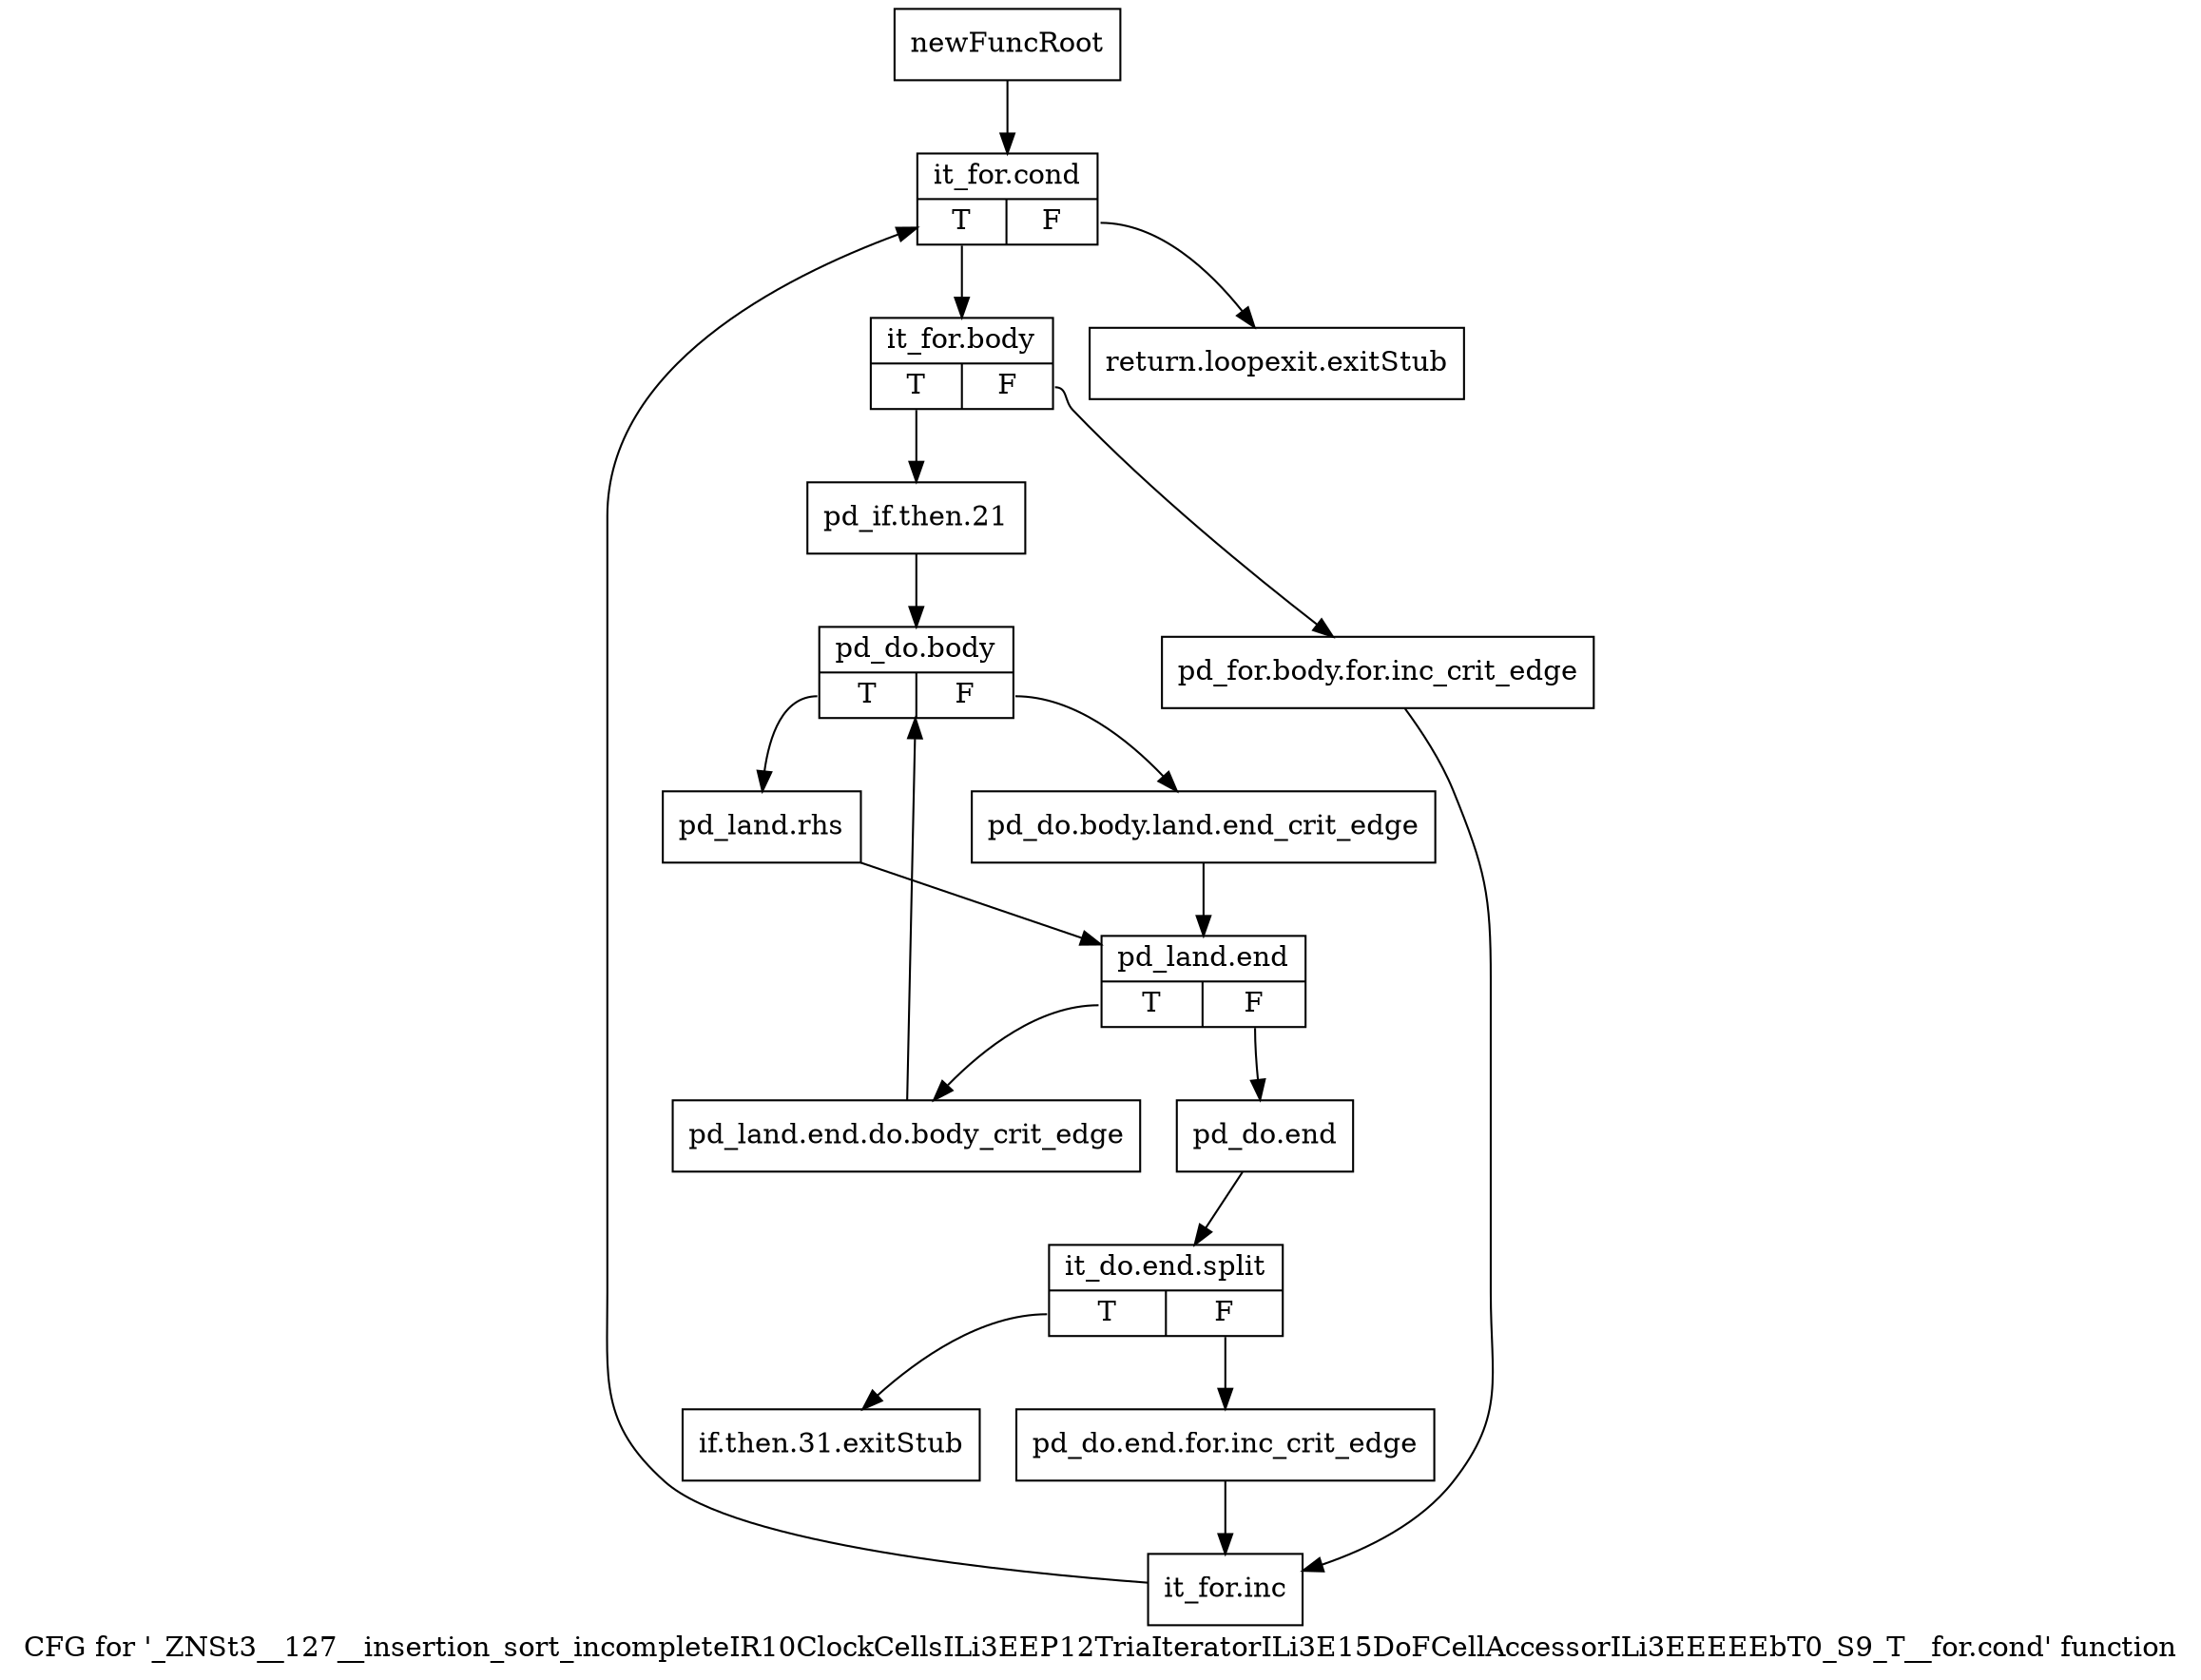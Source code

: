 digraph "CFG for '_ZNSt3__127__insertion_sort_incompleteIR10ClockCellsILi3EEP12TriaIteratorILi3E15DoFCellAccessorILi3EEEEEbT0_S9_T__for.cond' function" {
	label="CFG for '_ZNSt3__127__insertion_sort_incompleteIR10ClockCellsILi3EEP12TriaIteratorILi3E15DoFCellAccessorILi3EEEEEbT0_S9_T__for.cond' function";

	Node0x8fb0ca0 [shape=record,label="{newFuncRoot}"];
	Node0x8fb0ca0 -> Node0x8fb0d90;
	Node0x8fb0cf0 [shape=record,label="{return.loopexit.exitStub}"];
	Node0x8fb0d40 [shape=record,label="{if.then.31.exitStub}"];
	Node0x8fb0d90 [shape=record,label="{it_for.cond|{<s0>T|<s1>F}}"];
	Node0x8fb0d90:s0 -> Node0x8fb0de0;
	Node0x8fb0d90:s1 -> Node0x8fb0cf0;
	Node0x8fb0de0 [shape=record,label="{it_for.body|{<s0>T|<s1>F}}"];
	Node0x8fb0de0:s0 -> Node0x8fb0e80;
	Node0x8fb0de0:s1 -> Node0x8fb0e30;
	Node0x8fb0e30 [shape=record,label="{pd_for.body.for.inc_crit_edge}"];
	Node0x8fb0e30 -> Node0x8fb10b0;
	Node0x8fb0e80 [shape=record,label="{pd_if.then.21}"];
	Node0x8fb0e80 -> Node0x8fb0ed0;
	Node0x8fb0ed0 [shape=record,label="{pd_do.body|{<s0>T|<s1>F}}"];
	Node0x8fb0ed0:s0 -> Node0x8fb0f70;
	Node0x8fb0ed0:s1 -> Node0x8fb0f20;
	Node0x8fb0f20 [shape=record,label="{pd_do.body.land.end_crit_edge}"];
	Node0x8fb0f20 -> Node0x8fb0fc0;
	Node0x8fb0f70 [shape=record,label="{pd_land.rhs}"];
	Node0x8fb0f70 -> Node0x8fb0fc0;
	Node0x8fb0fc0 [shape=record,label="{pd_land.end|{<s0>T|<s1>F}}"];
	Node0x8fb0fc0:s0 -> Node0x8fb1100;
	Node0x8fb0fc0:s1 -> Node0x8fb1010;
	Node0x8fb1010 [shape=record,label="{pd_do.end}"];
	Node0x8fb1010 -> Node0xc57bf50;
	Node0xc57bf50 [shape=record,label="{it_do.end.split|{<s0>T|<s1>F}}"];
	Node0xc57bf50:s0 -> Node0x8fb0d40;
	Node0xc57bf50:s1 -> Node0x8fb1060;
	Node0x8fb1060 [shape=record,label="{pd_do.end.for.inc_crit_edge}"];
	Node0x8fb1060 -> Node0x8fb10b0;
	Node0x8fb10b0 [shape=record,label="{it_for.inc}"];
	Node0x8fb10b0 -> Node0x8fb0d90;
	Node0x8fb1100 [shape=record,label="{pd_land.end.do.body_crit_edge}"];
	Node0x8fb1100 -> Node0x8fb0ed0;
}
